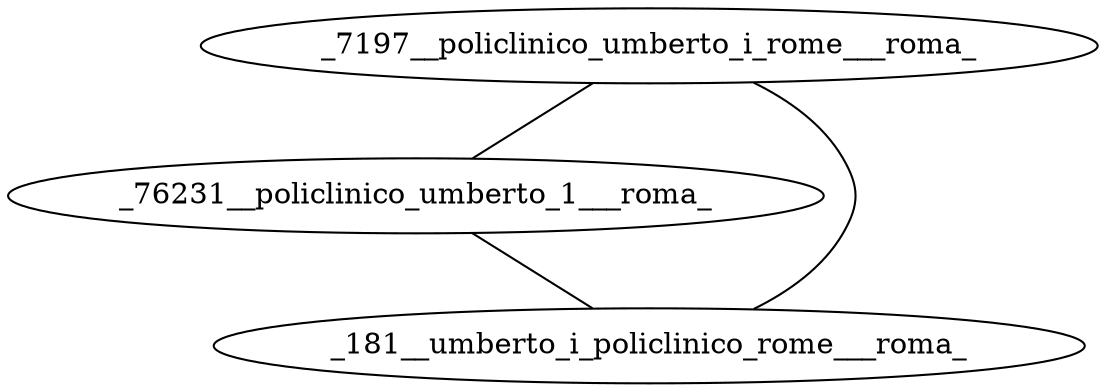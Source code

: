 graph {
_7197__policlinico_umberto_i_rome___roma_ -- _76231__policlinico_umberto_1___roma_
_181__umberto_i_policlinico_rome___roma_ -- _7197__policlinico_umberto_i_rome___roma_
_76231__policlinico_umberto_1___roma_ -- _181__umberto_i_policlinico_rome___roma_
}